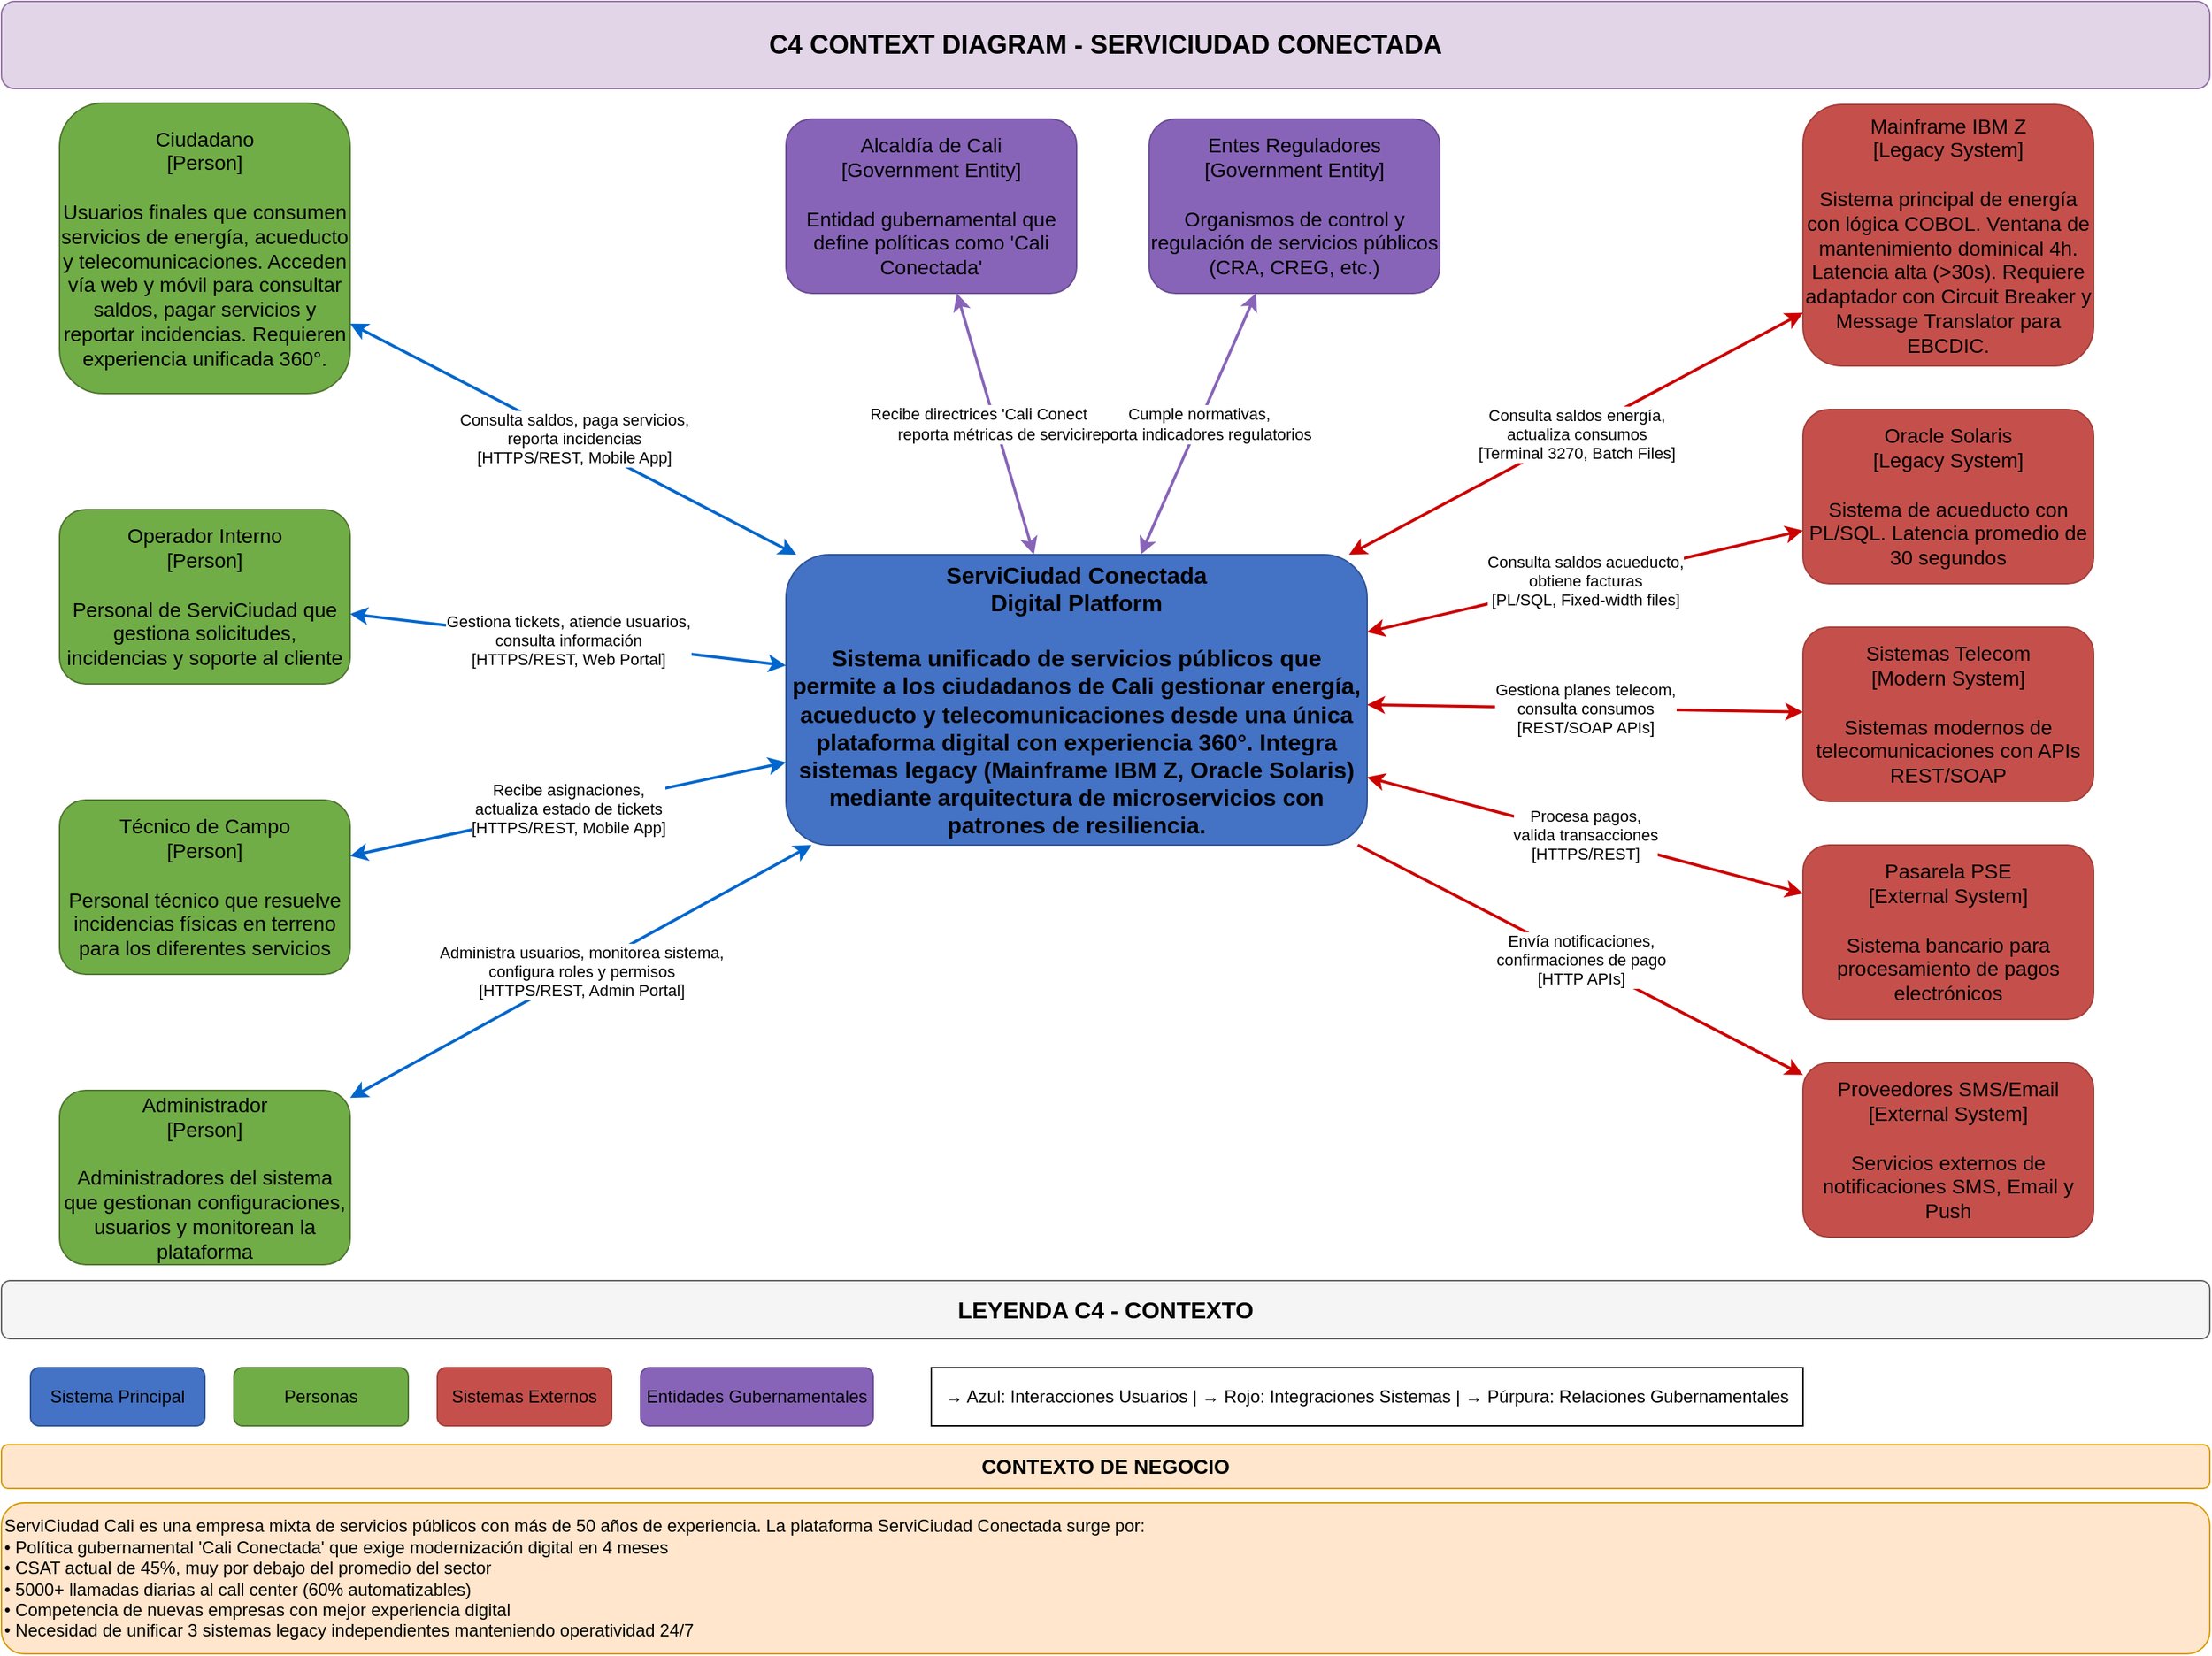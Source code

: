 <mxfile version="28.0.6">
  <diagram name="C4 Context Diagram - ServiCiudad" id="rcN15HTT4YB0r3j7UehN">
    <mxGraphModel dx="2127" dy="1270" grid="1" gridSize="10" guides="1" tooltips="1" connect="1" arrows="1" fold="1" page="1" pageScale="1" pageWidth="1654" pageHeight="1169" math="0" shadow="0">
      <root>
        <mxCell id="0" />
        <mxCell id="1" parent="0" />
        <mxCell id="eiB26CC75uf5KnrymuPi-33" value="C4 CONTEXT DIAGRAM - SERVICIUDAD CONECTADA" style="rounded=1;whiteSpace=wrap;html=1;fillColor=#e1d5e7;strokeColor=#9673a6;fontSize=18;fontStyle=1;" vertex="1" parent="1">
          <mxGeometry x="67" y="16" width="1520" height="60" as="geometry" />
        </mxCell>
        <mxCell id="eiB26CC75uf5KnrymuPi-34" value="ServiCiudad Conectada&#xa;Digital Platform&#xa;&#xa;Sistema unificado de servicios públicos que permite a los ciudadanos de Cali gestionar energía, acueducto y telecomunicaciones desde una única plataforma digital con experiencia 360°. Integra sistemas legacy (Mainframe IBM Z, Oracle Solaris) mediante arquitectura de microservicios con patrones de resiliencia." style="rounded=1;whiteSpace=wrap;html=1;fillColor=#4472C4;strokeColor=#2E5394;fontColor=#000000;fontSize=16;fontStyle=1;align=center;" vertex="1" parent="1">
          <mxGeometry x="607" y="397" width="400" height="200" as="geometry" />
        </mxCell>
        <mxCell id="eiB26CC75uf5KnrymuPi-35" value="Ciudadano&#xa;[Person]&#xa;&#xa;Usuarios finales que consumen servicios de energía, acueducto y telecomunicaciones. Acceden vía web y móvil para consultar saldos, pagar servicios y reportar incidencias. Requieren experiencia unificada 360°." style="rounded=1;whiteSpace=wrap;html=1;fillColor=#70AD47;strokeColor=#4F7530;fontColor=#000000;fontSize=14;" vertex="1" parent="1">
          <mxGeometry x="107" y="86" width="200" height="200" as="geometry" />
        </mxCell>
        <mxCell id="eiB26CC75uf5KnrymuPi-36" value="Operador Interno&#xa;[Person]&#xa;&#xa;Personal de ServiCiudad que gestiona solicitudes, incidencias y soporte al cliente" style="rounded=1;whiteSpace=wrap;html=1;fillColor=#70AD47;strokeColor=#4F7530;fontColor=#000000;fontSize=14;" vertex="1" parent="1">
          <mxGeometry x="107" y="366" width="200" height="120" as="geometry" />
        </mxCell>
        <mxCell id="eiB26CC75uf5KnrymuPi-37" value="Técnico de Campo&#xa;[Person]&#xa;&#xa;Personal técnico que resuelve incidencias físicas en terreno para los diferentes servicios" style="rounded=1;whiteSpace=wrap;html=1;fillColor=#70AD47;strokeColor=#4F7530;fontColor=#000000;fontSize=14;" vertex="1" parent="1">
          <mxGeometry x="107" y="566" width="200" height="120" as="geometry" />
        </mxCell>
        <mxCell id="eiB26CC75uf5KnrymuPi-38" value="Administrador&#xa;[Person]&#xa;&#xa;Administradores del sistema que gestionan configuraciones, usuarios y monitorean la plataforma" style="rounded=1;whiteSpace=wrap;html=1;fillColor=#70AD47;strokeColor=#4F7530;fontColor=#000000;fontSize=14;" vertex="1" parent="1">
          <mxGeometry x="107" y="766" width="200" height="120" as="geometry" />
        </mxCell>
        <mxCell id="eiB26CC75uf5KnrymuPi-39" value="Mainframe IBM Z&#xa;[Legacy System]&#xa;&#xa;Sistema principal de energía con lógica COBOL. Ventana de mantenimiento dominical 4h. Latencia alta (&amp;gt;30s). Requiere adaptador con Circuit Breaker y Message Translator para EBCDIC." style="rounded=1;whiteSpace=wrap;html=1;fillColor=#C5504B;strokeColor=#A43E39;fontColor=#000000;fontSize=14;" vertex="1" parent="1">
          <mxGeometry x="1307" y="87" width="200" height="180" as="geometry" />
        </mxCell>
        <mxCell id="eiB26CC75uf5KnrymuPi-40" value="Oracle Solaris&#xa;[Legacy System]&#xa;&#xa;Sistema de acueducto con PL/SQL. Latencia promedio de 30 segundos" style="rounded=1;whiteSpace=wrap;html=1;fillColor=#C5504B;strokeColor=#A43E39;fontColor=#000000;fontSize=14;" vertex="1" parent="1">
          <mxGeometry x="1307" y="297" width="200" height="120" as="geometry" />
        </mxCell>
        <mxCell id="eiB26CC75uf5KnrymuPi-41" value="Sistemas Telecom&#xa;[Modern System]&#xa;&#xa;Sistemas modernos de telecomunicaciones con APIs REST/SOAP" style="rounded=1;whiteSpace=wrap;html=1;fillColor=#C5504B;strokeColor=#A43E39;fontColor=#000000;fontSize=14;" vertex="1" parent="1">
          <mxGeometry x="1307" y="447" width="200" height="120" as="geometry" />
        </mxCell>
        <mxCell id="eiB26CC75uf5KnrymuPi-42" value="Pasarela PSE&#xa;[External System]&#xa;&#xa;Sistema bancario para procesamiento de pagos electrónicos" style="rounded=1;whiteSpace=wrap;html=1;fillColor=#C5504B;strokeColor=#A43E39;fontColor=#000000;fontSize=14;" vertex="1" parent="1">
          <mxGeometry x="1307" y="597" width="200" height="120" as="geometry" />
        </mxCell>
        <mxCell id="eiB26CC75uf5KnrymuPi-43" value="Proveedores SMS/Email&#xa;[External System]&#xa;&#xa;Servicios externos de notificaciones SMS, Email y Push" style="rounded=1;whiteSpace=wrap;html=1;fillColor=#C5504B;strokeColor=#A43E39;fontColor=#000000;fontSize=14;" vertex="1" parent="1">
          <mxGeometry x="1307" y="747" width="200" height="120" as="geometry" />
        </mxCell>
        <mxCell id="eiB26CC75uf5KnrymuPi-44" value="Alcaldía de Cali&#xa;[Government Entity]&#xa;&#xa;Entidad gubernamental que define políticas como &#39;Cali Conectada&#39;" style="rounded=1;whiteSpace=wrap;html=1;fillColor=#8764B8;strokeColor=#6A4C93;fontColor=#000000;fontSize=14;" vertex="1" parent="1">
          <mxGeometry x="607" y="97" width="200" height="120" as="geometry" />
        </mxCell>
        <mxCell id="eiB26CC75uf5KnrymuPi-45" value="Entes Reguladores&#xa;[Government Entity]&#xa;&#xa;Organismos de control y regulación de servicios públicos (CRA, CREG, etc.)" style="rounded=1;whiteSpace=wrap;html=1;fillColor=#8764B8;strokeColor=#6A4C93;fontColor=#000000;fontSize=14;" vertex="1" parent="1">
          <mxGeometry x="857" y="97" width="200" height="120" as="geometry" />
        </mxCell>
        <mxCell id="eiB26CC75uf5KnrymuPi-46" value="Consulta saldos, paga servicios,&#xa;reporta incidencias&#xa;[HTTPS/REST, Mobile App]" style="endArrow=classic;startArrow=classic;html=1;strokeColor=#0066CC;strokeWidth=2;labelBackgroundColor=#FFFFFF;fontColor=#000000;" edge="1" parent="1" source="eiB26CC75uf5KnrymuPi-35" target="eiB26CC75uf5KnrymuPi-34">
          <mxGeometry width="50" height="50" relative="1" as="geometry">
            <mxPoint x="327" y="257" as="sourcePoint" />
            <mxPoint x="587" y="457" as="targetPoint" />
          </mxGeometry>
        </mxCell>
        <mxCell id="eiB26CC75uf5KnrymuPi-47" value="Gestiona tickets, atiende usuarios,&#xa;consulta información&#xa;[HTTPS/REST, Web Portal]" style="endArrow=classic;startArrow=classic;html=1;strokeColor=#0066CC;strokeWidth=2;labelBackgroundColor=#FFFFFF;fontColor=#000000;" edge="1" parent="1" source="eiB26CC75uf5KnrymuPi-36" target="eiB26CC75uf5KnrymuPi-34">
          <mxGeometry width="50" height="50" relative="1" as="geometry">
            <mxPoint x="327" y="457" as="sourcePoint" />
            <mxPoint x="587" y="497" as="targetPoint" />
          </mxGeometry>
        </mxCell>
        <mxCell id="eiB26CC75uf5KnrymuPi-48" value="Recibe asignaciones,&#xa;actualiza estado de tickets&#xa;[HTTPS/REST, Mobile App]" style="endArrow=classic;startArrow=classic;html=1;strokeColor=#0066CC;strokeWidth=2;labelBackgroundColor=#FFFFFF;fontColor=#000000;" edge="1" parent="1" source="eiB26CC75uf5KnrymuPi-37" target="eiB26CC75uf5KnrymuPi-34">
          <mxGeometry width="50" height="50" relative="1" as="geometry">
            <mxPoint x="327" y="657" as="sourcePoint" />
            <mxPoint x="587" y="547" as="targetPoint" />
          </mxGeometry>
        </mxCell>
        <mxCell id="eiB26CC75uf5KnrymuPi-49" value="Administra usuarios, monitorea sistema,&#xa;configura roles y permisos&#xa;[HTTPS/REST, Admin Portal]" style="endArrow=classic;startArrow=classic;html=1;strokeColor=#0066CC;strokeWidth=2;labelBackgroundColor=#FFFFFF;fontColor=#000000;" edge="1" parent="1" source="eiB26CC75uf5KnrymuPi-38" target="eiB26CC75uf5KnrymuPi-34">
          <mxGeometry width="50" height="50" relative="1" as="geometry">
            <mxPoint x="327" y="857" as="sourcePoint" />
            <mxPoint x="587" y="577" as="targetPoint" />
          </mxGeometry>
        </mxCell>
        <mxCell id="eiB26CC75uf5KnrymuPi-50" value="Consulta saldos energía,&#xa;actualiza consumos&#xa;[Terminal 3270, Batch Files]" style="endArrow=classic;startArrow=classic;html=1;strokeColor=#CC0000;strokeWidth=2;labelBackgroundColor=#FFFFFF;fontColor=#000000;" edge="1" parent="1" source="eiB26CC75uf5KnrymuPi-34" target="eiB26CC75uf5KnrymuPi-39">
          <mxGeometry width="50" height="50" relative="1" as="geometry">
            <mxPoint x="1027" y="347" as="sourcePoint" />
            <mxPoint x="1287" y="207" as="targetPoint" />
          </mxGeometry>
        </mxCell>
        <mxCell id="eiB26CC75uf5KnrymuPi-51" value="Consulta saldos acueducto,&#xa;obtiene facturas&#xa;[PL/SQL, Fixed-width files]" style="endArrow=classic;startArrow=classic;html=1;strokeColor=#CC0000;strokeWidth=2;labelBackgroundColor=#FFFFFF;fontColor=#000000;" edge="1" parent="1" source="eiB26CC75uf5KnrymuPi-34" target="eiB26CC75uf5KnrymuPi-40">
          <mxGeometry width="50" height="50" relative="1" as="geometry">
            <mxPoint x="1027" y="397" as="sourcePoint" />
            <mxPoint x="1287" y="357" as="targetPoint" />
          </mxGeometry>
        </mxCell>
        <mxCell id="eiB26CC75uf5KnrymuPi-52" value="Gestiona planes telecom,&#xa;consulta consumos&#xa;[REST/SOAP APIs]" style="endArrow=classic;startArrow=classic;html=1;strokeColor=#CC0000;strokeWidth=2;labelBackgroundColor=#FFFFFF;fontColor=#000000;" edge="1" parent="1" source="eiB26CC75uf5KnrymuPi-34" target="eiB26CC75uf5KnrymuPi-41">
          <mxGeometry width="50" height="50" relative="1" as="geometry">
            <mxPoint x="1027" y="497" as="sourcePoint" />
            <mxPoint x="1287" y="507" as="targetPoint" />
          </mxGeometry>
        </mxCell>
        <mxCell id="eiB26CC75uf5KnrymuPi-53" value="Procesa pagos,&#xa;valida transacciones&#xa;[HTTPS/REST]" style="endArrow=classic;startArrow=classic;html=1;strokeColor=#CC0000;strokeWidth=2;labelBackgroundColor=#FFFFFF;fontColor=#000000;" edge="1" parent="1" source="eiB26CC75uf5KnrymuPi-34" target="eiB26CC75uf5KnrymuPi-42">
          <mxGeometry width="50" height="50" relative="1" as="geometry">
            <mxPoint x="1027" y="547" as="sourcePoint" />
            <mxPoint x="1287" y="657" as="targetPoint" />
          </mxGeometry>
        </mxCell>
        <mxCell id="eiB26CC75uf5KnrymuPi-54" value="Envía notificaciones,&#xa;confirmaciones de pago&#xa;[HTTP APIs]" style="endArrow=classic;html=1;strokeColor=#CC0000;strokeWidth=2;labelBackgroundColor=#FFFFFF;fontColor=#000000;" edge="1" parent="1" source="eiB26CC75uf5KnrymuPi-34" target="eiB26CC75uf5KnrymuPi-43">
          <mxGeometry width="50" height="50" relative="1" as="geometry">
            <mxPoint x="1027" y="577" as="sourcePoint" />
            <mxPoint x="1287" y="807" as="targetPoint" />
          </mxGeometry>
        </mxCell>
        <mxCell id="eiB26CC75uf5KnrymuPi-55" value="Recibe directrices &#39;Cali Conectada&#39;,&#xa;reporta métricas de servicio" style="endArrow=classic;startArrow=classic;html=1;strokeColor=#8764B8;strokeWidth=2;labelBackgroundColor=#FFFFFF;fontColor=#000000;" edge="1" parent="1" source="eiB26CC75uf5KnrymuPi-34" target="eiB26CC75uf5KnrymuPi-44">
          <mxGeometry width="50" height="50" relative="1" as="geometry">
            <mxPoint x="707" y="377" as="sourcePoint" />
            <mxPoint x="707" y="237" as="targetPoint" />
          </mxGeometry>
        </mxCell>
        <mxCell id="eiB26CC75uf5KnrymuPi-56" value="Cumple normativas,&#xa;reporta indicadores regulatorios" style="endArrow=classic;startArrow=classic;html=1;strokeColor=#8764B8;strokeWidth=2;labelBackgroundColor=#FFFFFF;fontColor=#000000;" edge="1" parent="1" source="eiB26CC75uf5KnrymuPi-34" target="eiB26CC75uf5KnrymuPi-45">
          <mxGeometry width="50" height="50" relative="1" as="geometry">
            <mxPoint x="857" y="377" as="sourcePoint" />
            <mxPoint x="957" y="237" as="targetPoint" />
          </mxGeometry>
        </mxCell>
        <mxCell id="eiB26CC75uf5KnrymuPi-57" value="LEYENDA C4 - CONTEXTO" style="rounded=1;whiteSpace=wrap;html=1;fillColor=#f5f5f5;strokeColor=#666666;fontSize=16;fontStyle=1;" vertex="1" parent="1">
          <mxGeometry x="67" y="897" width="1520" height="40" as="geometry" />
        </mxCell>
        <mxCell id="eiB26CC75uf5KnrymuPi-58" value="Sistema Principal" style="rounded=1;whiteSpace=wrap;html=1;fillColor=#4472C4;strokeColor=#2E5394;fontColor=#000000;fontSize=12;" vertex="1" parent="1">
          <mxGeometry x="87" y="957" width="120" height="40" as="geometry" />
        </mxCell>
        <mxCell id="eiB26CC75uf5KnrymuPi-59" value="Personas" style="rounded=1;whiteSpace=wrap;html=1;fillColor=#70AD47;strokeColor=#4F7530;fontColor=#000000;fontSize=12;" vertex="1" parent="1">
          <mxGeometry x="227" y="957" width="120" height="40" as="geometry" />
        </mxCell>
        <mxCell id="eiB26CC75uf5KnrymuPi-60" value="Sistemas Externos" style="rounded=1;whiteSpace=wrap;html=1;fillColor=#C5504B;strokeColor=#A43E39;fontColor=#000000;fontSize=12;" vertex="1" parent="1">
          <mxGeometry x="367" y="957" width="120" height="40" as="geometry" />
        </mxCell>
        <mxCell id="eiB26CC75uf5KnrymuPi-61" value="Entidades Gubernamentales" style="rounded=1;whiteSpace=wrap;html=1;fillColor=#8764B8;strokeColor=#6A4C93;fontColor=#000000;fontSize=12;" vertex="1" parent="1">
          <mxGeometry x="507" y="957" width="160" height="40" as="geometry" />
        </mxCell>
        <mxCell id="eiB26CC75uf5KnrymuPi-62" value="→ Azul: Interacciones Usuarios | → Rojo: Integraciones Sistemas | → Púrpura: Relaciones Gubernamentales" style="rounded=0;whiteSpace=wrap;html=1;fontSize=12;" vertex="1" parent="1">
          <mxGeometry x="707" y="957" width="600" height="40" as="geometry" />
        </mxCell>
        <mxCell id="eiB26CC75uf5KnrymuPi-63" value="CONTEXTO DE NEGOCIO" style="rounded=1;whiteSpace=wrap;html=1;fillColor=#FFE6CC;strokeColor=#D79B00;fontSize=14;fontStyle=1;" vertex="1" parent="1">
          <mxGeometry x="67" y="1010" width="1520" height="30" as="geometry" />
        </mxCell>
        <mxCell id="eiB26CC75uf5KnrymuPi-64" value="ServiCiudad Cali es una empresa mixta de servicios públicos con más de 50 años de experiencia. La plataforma ServiCiudad Conectada surge por:&#xa;• Política gubernamental &#39;Cali Conectada&#39; que exige modernización digital en 4 meses&#xa;• CSAT actual de 45%, muy por debajo del promedio del sector&#xa;• 5000+ llamadas diarias al call center (60% automatizables)&#xa;• Competencia de nuevas empresas con mejor experiencia digital&#xa;• Necesidad de unificar 3 sistemas legacy independientes manteniendo operatividad 24/7" style="rounded=1;whiteSpace=wrap;html=1;fillColor=#FFE6CC;strokeColor=#D79B00;align=left;" vertex="1" parent="1">
          <mxGeometry x="67" y="1050" width="1520" height="104" as="geometry" />
        </mxCell>
      </root>
    </mxGraphModel>
  </diagram>
</mxfile>
